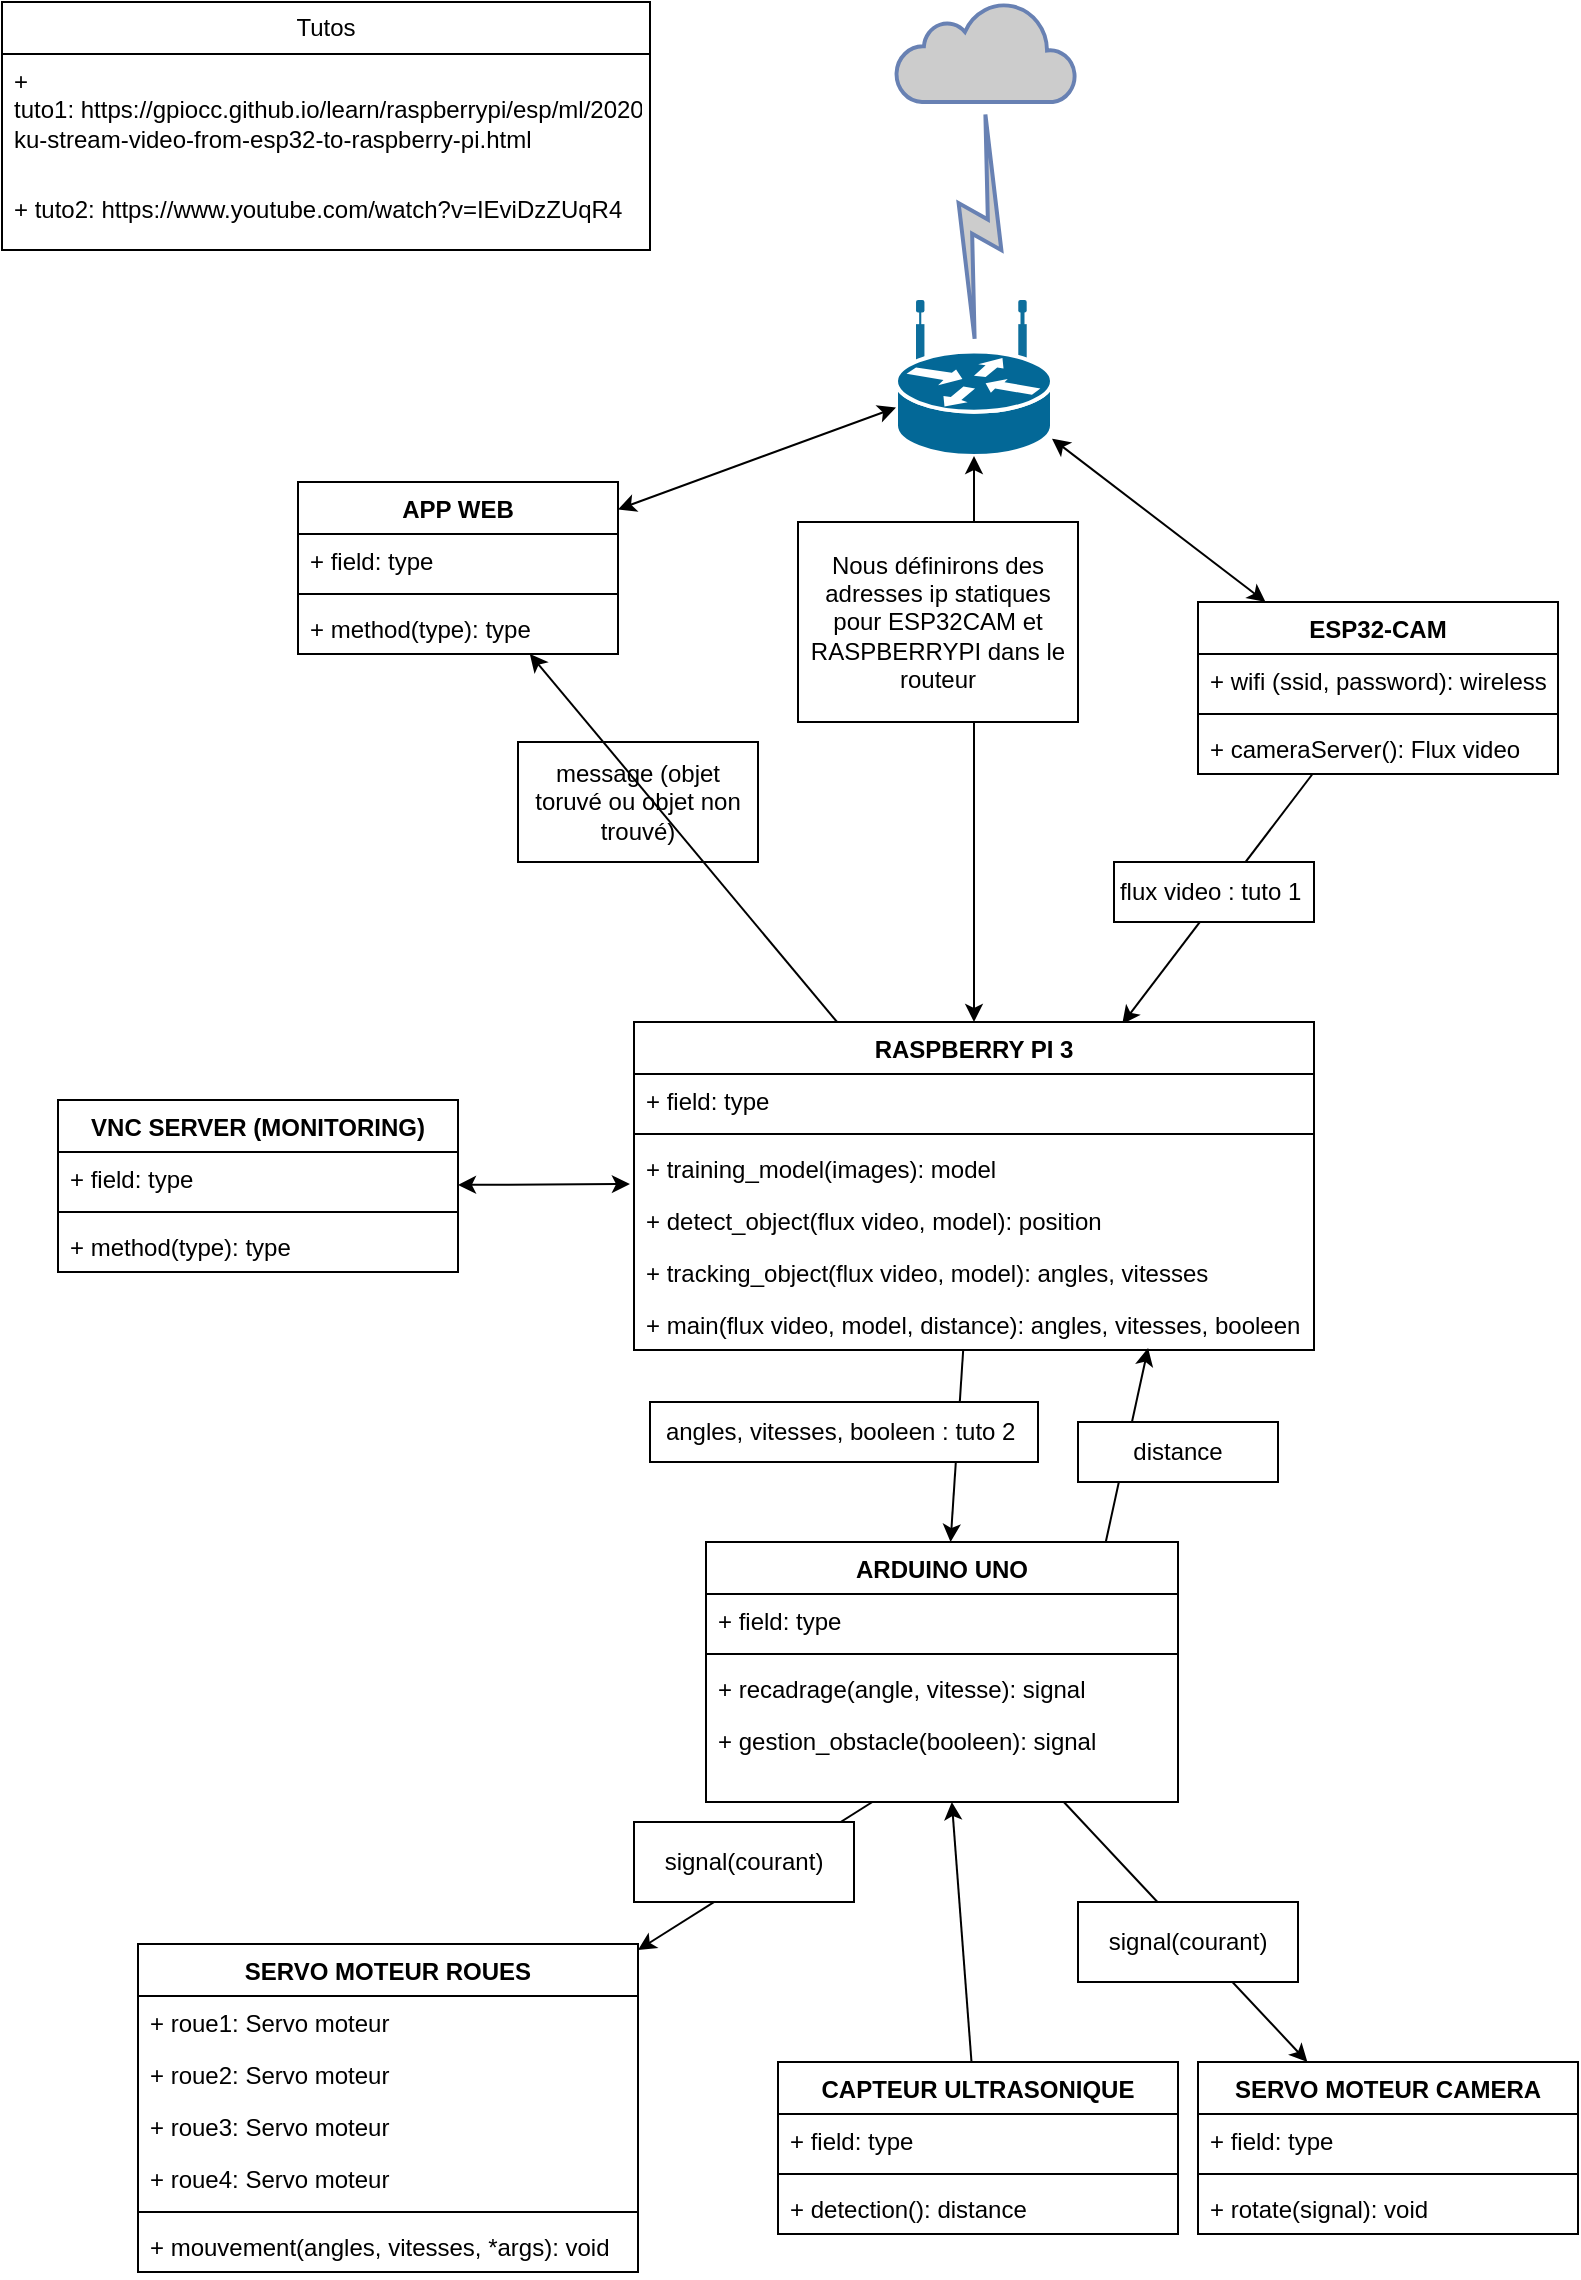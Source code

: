 <mxfile version="24.8.6">
  <diagram name="Page-1" id="rz8NLe0220L3IlLG8fcn">
    <mxGraphModel dx="1364" dy="759" grid="1" gridSize="10" guides="1" tooltips="1" connect="1" arrows="1" fold="1" page="1" pageScale="1" pageWidth="827" pageHeight="1169" math="0" shadow="0">
      <root>
        <mxCell id="0" />
        <mxCell id="1" parent="0" />
        <mxCell id="2tXpgTS_I3I5jOavB6g7-10" value="" style="endArrow=classic;html=1;rounded=0;entryX=0.718;entryY=0.006;entryDx=0;entryDy=0;entryPerimeter=0;" edge="1" parent="1" source="2tXpgTS_I3I5jOavB6g7-16" target="2tXpgTS_I3I5jOavB6g7-12">
          <mxGeometry width="50" height="50" relative="1" as="geometry">
            <mxPoint x="390.204" y="170" as="sourcePoint" />
            <mxPoint x="397.778" y="300" as="targetPoint" />
          </mxGeometry>
        </mxCell>
        <mxCell id="2tXpgTS_I3I5jOavB6g7-11" value="flux video : tuto 1&amp;nbsp;" style="rounded=0;whiteSpace=wrap;html=1;" vertex="1" parent="1">
          <mxGeometry x="578" y="450" width="100" height="30" as="geometry" />
        </mxCell>
        <mxCell id="2tXpgTS_I3I5jOavB6g7-12" value="RASPBERRY PI 3" style="swimlane;fontStyle=1;align=center;verticalAlign=top;childLayout=stackLayout;horizontal=1;startSize=26;horizontalStack=0;resizeParent=1;resizeParentMax=0;resizeLast=0;collapsible=1;marginBottom=0;whiteSpace=wrap;html=1;" vertex="1" parent="1">
          <mxGeometry x="338" y="530" width="340" height="164" as="geometry" />
        </mxCell>
        <mxCell id="2tXpgTS_I3I5jOavB6g7-13" value="+ field: type" style="text;strokeColor=none;fillColor=none;align=left;verticalAlign=top;spacingLeft=4;spacingRight=4;overflow=hidden;rotatable=0;points=[[0,0.5],[1,0.5]];portConstraint=eastwest;whiteSpace=wrap;html=1;" vertex="1" parent="2tXpgTS_I3I5jOavB6g7-12">
          <mxGeometry y="26" width="340" height="26" as="geometry" />
        </mxCell>
        <mxCell id="2tXpgTS_I3I5jOavB6g7-14" value="" style="line;strokeWidth=1;fillColor=none;align=left;verticalAlign=middle;spacingTop=-1;spacingLeft=3;spacingRight=3;rotatable=0;labelPosition=right;points=[];portConstraint=eastwest;strokeColor=inherit;" vertex="1" parent="2tXpgTS_I3I5jOavB6g7-12">
          <mxGeometry y="52" width="340" height="8" as="geometry" />
        </mxCell>
        <mxCell id="2tXpgTS_I3I5jOavB6g7-15" value="+ training_model(images): model" style="text;strokeColor=none;fillColor=none;align=left;verticalAlign=top;spacingLeft=4;spacingRight=4;overflow=hidden;rotatable=0;points=[[0,0.5],[1,0.5]];portConstraint=eastwest;whiteSpace=wrap;html=1;" vertex="1" parent="2tXpgTS_I3I5jOavB6g7-12">
          <mxGeometry y="60" width="340" height="26" as="geometry" />
        </mxCell>
        <mxCell id="2tXpgTS_I3I5jOavB6g7-30" value="+ detect_object(flux video, model): position" style="text;strokeColor=none;fillColor=none;align=left;verticalAlign=top;spacingLeft=4;spacingRight=4;overflow=hidden;rotatable=0;points=[[0,0.5],[1,0.5]];portConstraint=eastwest;whiteSpace=wrap;html=1;" vertex="1" parent="2tXpgTS_I3I5jOavB6g7-12">
          <mxGeometry y="86" width="340" height="26" as="geometry" />
        </mxCell>
        <mxCell id="2tXpgTS_I3I5jOavB6g7-31" value="+ tracking_object(flux video, model): angles, vitesses" style="text;strokeColor=none;fillColor=none;align=left;verticalAlign=top;spacingLeft=4;spacingRight=4;overflow=hidden;rotatable=0;points=[[0,0.5],[1,0.5]];portConstraint=eastwest;whiteSpace=wrap;html=1;" vertex="1" parent="2tXpgTS_I3I5jOavB6g7-12">
          <mxGeometry y="112" width="340" height="26" as="geometry" />
        </mxCell>
        <mxCell id="2tXpgTS_I3I5jOavB6g7-32" value="+ main(flux video, model, distance): angles, vitesses, booleen" style="text;strokeColor=none;fillColor=none;align=left;verticalAlign=top;spacingLeft=4;spacingRight=4;overflow=hidden;rotatable=0;points=[[0,0.5],[1,0.5]];portConstraint=eastwest;whiteSpace=wrap;html=1;" vertex="1" parent="2tXpgTS_I3I5jOavB6g7-12">
          <mxGeometry y="138" width="340" height="26" as="geometry" />
        </mxCell>
        <mxCell id="2tXpgTS_I3I5jOavB6g7-16" value="ESP32-CAM" style="swimlane;fontStyle=1;align=center;verticalAlign=top;childLayout=stackLayout;horizontal=1;startSize=26;horizontalStack=0;resizeParent=1;resizeParentMax=0;resizeLast=0;collapsible=1;marginBottom=0;whiteSpace=wrap;html=1;" vertex="1" parent="1">
          <mxGeometry x="620" y="320" width="180" height="86" as="geometry" />
        </mxCell>
        <mxCell id="2tXpgTS_I3I5jOavB6g7-17" value="+ wifi (ssid, password): wireless" style="text;strokeColor=none;fillColor=none;align=left;verticalAlign=top;spacingLeft=4;spacingRight=4;overflow=hidden;rotatable=0;points=[[0,0.5],[1,0.5]];portConstraint=eastwest;whiteSpace=wrap;html=1;" vertex="1" parent="2tXpgTS_I3I5jOavB6g7-16">
          <mxGeometry y="26" width="180" height="26" as="geometry" />
        </mxCell>
        <mxCell id="2tXpgTS_I3I5jOavB6g7-18" value="" style="line;strokeWidth=1;fillColor=none;align=left;verticalAlign=middle;spacingTop=-1;spacingLeft=3;spacingRight=3;rotatable=0;labelPosition=right;points=[];portConstraint=eastwest;strokeColor=inherit;" vertex="1" parent="2tXpgTS_I3I5jOavB6g7-16">
          <mxGeometry y="52" width="180" height="8" as="geometry" />
        </mxCell>
        <mxCell id="2tXpgTS_I3I5jOavB6g7-19" value="+ cameraServer(): Flux video" style="text;strokeColor=none;fillColor=none;align=left;verticalAlign=top;spacingLeft=4;spacingRight=4;overflow=hidden;rotatable=0;points=[[0,0.5],[1,0.5]];portConstraint=eastwest;whiteSpace=wrap;html=1;" vertex="1" parent="2tXpgTS_I3I5jOavB6g7-16">
          <mxGeometry y="60" width="180" height="26" as="geometry" />
        </mxCell>
        <mxCell id="2tXpgTS_I3I5jOavB6g7-20" value="APP WEB" style="swimlane;fontStyle=1;align=center;verticalAlign=top;childLayout=stackLayout;horizontal=1;startSize=26;horizontalStack=0;resizeParent=1;resizeParentMax=0;resizeLast=0;collapsible=1;marginBottom=0;whiteSpace=wrap;html=1;" vertex="1" parent="1">
          <mxGeometry x="170" y="260" width="160" height="86" as="geometry" />
        </mxCell>
        <mxCell id="2tXpgTS_I3I5jOavB6g7-21" value="+ field: type" style="text;strokeColor=none;fillColor=none;align=left;verticalAlign=top;spacingLeft=4;spacingRight=4;overflow=hidden;rotatable=0;points=[[0,0.5],[1,0.5]];portConstraint=eastwest;whiteSpace=wrap;html=1;" vertex="1" parent="2tXpgTS_I3I5jOavB6g7-20">
          <mxGeometry y="26" width="160" height="26" as="geometry" />
        </mxCell>
        <mxCell id="2tXpgTS_I3I5jOavB6g7-22" value="" style="line;strokeWidth=1;fillColor=none;align=left;verticalAlign=middle;spacingTop=-1;spacingLeft=3;spacingRight=3;rotatable=0;labelPosition=right;points=[];portConstraint=eastwest;strokeColor=inherit;" vertex="1" parent="2tXpgTS_I3I5jOavB6g7-20">
          <mxGeometry y="52" width="160" height="8" as="geometry" />
        </mxCell>
        <mxCell id="2tXpgTS_I3I5jOavB6g7-23" value="+ method(type): type" style="text;strokeColor=none;fillColor=none;align=left;verticalAlign=top;spacingLeft=4;spacingRight=4;overflow=hidden;rotatable=0;points=[[0,0.5],[1,0.5]];portConstraint=eastwest;whiteSpace=wrap;html=1;" vertex="1" parent="2tXpgTS_I3I5jOavB6g7-20">
          <mxGeometry y="60" width="160" height="26" as="geometry" />
        </mxCell>
        <mxCell id="2tXpgTS_I3I5jOavB6g7-24" value="" style="shape=mxgraph.cisco.routers.wireless_router;sketch=0;html=1;pointerEvents=1;dashed=0;fillColor=#036897;strokeColor=#ffffff;strokeWidth=2;verticalLabelPosition=bottom;verticalAlign=top;align=center;outlineConnect=0;" vertex="1" parent="1">
          <mxGeometry x="469" y="170" width="78" height="77" as="geometry" />
        </mxCell>
        <mxCell id="2tXpgTS_I3I5jOavB6g7-26" value="" style="endArrow=classic;startArrow=classic;html=1;rounded=0;" edge="1" parent="1" source="2tXpgTS_I3I5jOavB6g7-20" target="2tXpgTS_I3I5jOavB6g7-24">
          <mxGeometry width="50" height="50" relative="1" as="geometry">
            <mxPoint x="390" y="420" as="sourcePoint" />
            <mxPoint x="440" y="370" as="targetPoint" />
          </mxGeometry>
        </mxCell>
        <mxCell id="2tXpgTS_I3I5jOavB6g7-27" value="" style="endArrow=classic;startArrow=classic;html=1;rounded=0;" edge="1" parent="1" source="2tXpgTS_I3I5jOavB6g7-12" target="2tXpgTS_I3I5jOavB6g7-24">
          <mxGeometry width="50" height="50" relative="1" as="geometry">
            <mxPoint x="390" y="420" as="sourcePoint" />
            <mxPoint x="420" y="320" as="targetPoint" />
          </mxGeometry>
        </mxCell>
        <mxCell id="2tXpgTS_I3I5jOavB6g7-28" value="" style="endArrow=classic;startArrow=classic;html=1;rounded=0;" edge="1" parent="1" source="2tXpgTS_I3I5jOavB6g7-16" target="2tXpgTS_I3I5jOavB6g7-24">
          <mxGeometry width="50" height="50" relative="1" as="geometry">
            <mxPoint x="390" y="420" as="sourcePoint" />
            <mxPoint x="440" y="370" as="targetPoint" />
          </mxGeometry>
        </mxCell>
        <mxCell id="2tXpgTS_I3I5jOavB6g7-29" value="Nous définirons des adresses ip statiques pour ESP32CAM et RASPBERRYPI dans le routeur" style="rounded=0;whiteSpace=wrap;html=1;" vertex="1" parent="1">
          <mxGeometry x="420" y="280" width="140" height="100" as="geometry" />
        </mxCell>
        <mxCell id="2tXpgTS_I3I5jOavB6g7-33" value="" style="html=1;outlineConnect=0;fillColor=#CCCCCC;strokeColor=#6881B3;gradientColor=none;gradientDirection=north;strokeWidth=2;shape=mxgraph.networks.cloud;fontColor=#ffffff;" vertex="1" parent="1">
          <mxGeometry x="469" y="20" width="90" height="50" as="geometry" />
        </mxCell>
        <mxCell id="2tXpgTS_I3I5jOavB6g7-35" value="" style="html=1;outlineConnect=0;fillColor=#CCCCCC;strokeColor=#6881B3;gradientColor=none;gradientDirection=north;strokeWidth=2;shape=mxgraph.networks.comm_link_edge;html=1;rounded=0;entryX=0.5;entryY=1;entryDx=0;entryDy=0;entryPerimeter=0;exitX=0.5;exitY=0.32;exitDx=0;exitDy=0;exitPerimeter=0;" edge="1" parent="1" source="2tXpgTS_I3I5jOavB6g7-24" target="2tXpgTS_I3I5jOavB6g7-33">
          <mxGeometry width="100" height="100" relative="1" as="geometry">
            <mxPoint x="268" y="190" as="sourcePoint" />
            <mxPoint x="368" y="90" as="targetPoint" />
          </mxGeometry>
        </mxCell>
        <mxCell id="2tXpgTS_I3I5jOavB6g7-40" value="ARDUINO UNO" style="swimlane;fontStyle=1;align=center;verticalAlign=top;childLayout=stackLayout;horizontal=1;startSize=26;horizontalStack=0;resizeParent=1;resizeParentMax=0;resizeLast=0;collapsible=1;marginBottom=0;whiteSpace=wrap;html=1;" vertex="1" parent="1">
          <mxGeometry x="374" y="790" width="236" height="130" as="geometry" />
        </mxCell>
        <mxCell id="2tXpgTS_I3I5jOavB6g7-41" value="+ field: type" style="text;strokeColor=none;fillColor=none;align=left;verticalAlign=top;spacingLeft=4;spacingRight=4;overflow=hidden;rotatable=0;points=[[0,0.5],[1,0.5]];portConstraint=eastwest;whiteSpace=wrap;html=1;" vertex="1" parent="2tXpgTS_I3I5jOavB6g7-40">
          <mxGeometry y="26" width="236" height="26" as="geometry" />
        </mxCell>
        <mxCell id="2tXpgTS_I3I5jOavB6g7-42" value="" style="line;strokeWidth=1;fillColor=none;align=left;verticalAlign=middle;spacingTop=-1;spacingLeft=3;spacingRight=3;rotatable=0;labelPosition=right;points=[];portConstraint=eastwest;strokeColor=inherit;" vertex="1" parent="2tXpgTS_I3I5jOavB6g7-40">
          <mxGeometry y="52" width="236" height="8" as="geometry" />
        </mxCell>
        <mxCell id="2tXpgTS_I3I5jOavB6g7-43" value="+ recadrage(angle, vitesse): signal" style="text;strokeColor=none;fillColor=none;align=left;verticalAlign=top;spacingLeft=4;spacingRight=4;overflow=hidden;rotatable=0;points=[[0,0.5],[1,0.5]];portConstraint=eastwest;whiteSpace=wrap;html=1;" vertex="1" parent="2tXpgTS_I3I5jOavB6g7-40">
          <mxGeometry y="60" width="236" height="26" as="geometry" />
        </mxCell>
        <mxCell id="2tXpgTS_I3I5jOavB6g7-66" value="+ gestion_obstacle(booleen): signal" style="text;strokeColor=none;fillColor=none;align=left;verticalAlign=top;spacingLeft=4;spacingRight=4;overflow=hidden;rotatable=0;points=[[0,0.5],[1,0.5]];portConstraint=eastwest;whiteSpace=wrap;html=1;" vertex="1" parent="2tXpgTS_I3I5jOavB6g7-40">
          <mxGeometry y="86" width="236" height="44" as="geometry" />
        </mxCell>
        <mxCell id="2tXpgTS_I3I5jOavB6g7-44" value="SERVO MOTEUR CAMERA" style="swimlane;fontStyle=1;align=center;verticalAlign=top;childLayout=stackLayout;horizontal=1;startSize=26;horizontalStack=0;resizeParent=1;resizeParentMax=0;resizeLast=0;collapsible=1;marginBottom=0;whiteSpace=wrap;html=1;" vertex="1" parent="1">
          <mxGeometry x="620" y="1050" width="190" height="86" as="geometry" />
        </mxCell>
        <mxCell id="2tXpgTS_I3I5jOavB6g7-45" value="+ field: type" style="text;strokeColor=none;fillColor=none;align=left;verticalAlign=top;spacingLeft=4;spacingRight=4;overflow=hidden;rotatable=0;points=[[0,0.5],[1,0.5]];portConstraint=eastwest;whiteSpace=wrap;html=1;" vertex="1" parent="2tXpgTS_I3I5jOavB6g7-44">
          <mxGeometry y="26" width="190" height="26" as="geometry" />
        </mxCell>
        <mxCell id="2tXpgTS_I3I5jOavB6g7-46" value="" style="line;strokeWidth=1;fillColor=none;align=left;verticalAlign=middle;spacingTop=-1;spacingLeft=3;spacingRight=3;rotatable=0;labelPosition=right;points=[];portConstraint=eastwest;strokeColor=inherit;" vertex="1" parent="2tXpgTS_I3I5jOavB6g7-44">
          <mxGeometry y="52" width="190" height="8" as="geometry" />
        </mxCell>
        <mxCell id="2tXpgTS_I3I5jOavB6g7-47" value="+ rotate(signal): void" style="text;strokeColor=none;fillColor=none;align=left;verticalAlign=top;spacingLeft=4;spacingRight=4;overflow=hidden;rotatable=0;points=[[0,0.5],[1,0.5]];portConstraint=eastwest;whiteSpace=wrap;html=1;" vertex="1" parent="2tXpgTS_I3I5jOavB6g7-44">
          <mxGeometry y="60" width="190" height="26" as="geometry" />
        </mxCell>
        <mxCell id="2tXpgTS_I3I5jOavB6g7-48" value="SERVO MOTEUR ROUES" style="swimlane;fontStyle=1;align=center;verticalAlign=top;childLayout=stackLayout;horizontal=1;startSize=26;horizontalStack=0;resizeParent=1;resizeParentMax=0;resizeLast=0;collapsible=1;marginBottom=0;whiteSpace=wrap;html=1;" vertex="1" parent="1">
          <mxGeometry x="90" y="991" width="250" height="164" as="geometry" />
        </mxCell>
        <mxCell id="2tXpgTS_I3I5jOavB6g7-49" value="+ roue1: Servo moteur" style="text;strokeColor=none;fillColor=none;align=left;verticalAlign=top;spacingLeft=4;spacingRight=4;overflow=hidden;rotatable=0;points=[[0,0.5],[1,0.5]];portConstraint=eastwest;whiteSpace=wrap;html=1;" vertex="1" parent="2tXpgTS_I3I5jOavB6g7-48">
          <mxGeometry y="26" width="250" height="26" as="geometry" />
        </mxCell>
        <mxCell id="2tXpgTS_I3I5jOavB6g7-53" value="+ roue2: Servo moteur" style="text;strokeColor=none;fillColor=none;align=left;verticalAlign=top;spacingLeft=4;spacingRight=4;overflow=hidden;rotatable=0;points=[[0,0.5],[1,0.5]];portConstraint=eastwest;whiteSpace=wrap;html=1;" vertex="1" parent="2tXpgTS_I3I5jOavB6g7-48">
          <mxGeometry y="52" width="250" height="26" as="geometry" />
        </mxCell>
        <mxCell id="2tXpgTS_I3I5jOavB6g7-54" value="+ roue3: Servo moteur" style="text;strokeColor=none;fillColor=none;align=left;verticalAlign=top;spacingLeft=4;spacingRight=4;overflow=hidden;rotatable=0;points=[[0,0.5],[1,0.5]];portConstraint=eastwest;whiteSpace=wrap;html=1;" vertex="1" parent="2tXpgTS_I3I5jOavB6g7-48">
          <mxGeometry y="78" width="250" height="26" as="geometry" />
        </mxCell>
        <mxCell id="2tXpgTS_I3I5jOavB6g7-52" value="+ roue4: Servo moteur" style="text;strokeColor=none;fillColor=none;align=left;verticalAlign=top;spacingLeft=4;spacingRight=4;overflow=hidden;rotatable=0;points=[[0,0.5],[1,0.5]];portConstraint=eastwest;whiteSpace=wrap;html=1;" vertex="1" parent="2tXpgTS_I3I5jOavB6g7-48">
          <mxGeometry y="104" width="250" height="26" as="geometry" />
        </mxCell>
        <mxCell id="2tXpgTS_I3I5jOavB6g7-50" value="" style="line;strokeWidth=1;fillColor=none;align=left;verticalAlign=middle;spacingTop=-1;spacingLeft=3;spacingRight=3;rotatable=0;labelPosition=right;points=[];portConstraint=eastwest;strokeColor=inherit;" vertex="1" parent="2tXpgTS_I3I5jOavB6g7-48">
          <mxGeometry y="130" width="250" height="8" as="geometry" />
        </mxCell>
        <mxCell id="2tXpgTS_I3I5jOavB6g7-51" value="+ mouvement(angles, vitesses, *args): void" style="text;strokeColor=none;fillColor=none;align=left;verticalAlign=top;spacingLeft=4;spacingRight=4;overflow=hidden;rotatable=0;points=[[0,0.5],[1,0.5]];portConstraint=eastwest;whiteSpace=wrap;html=1;" vertex="1" parent="2tXpgTS_I3I5jOavB6g7-48">
          <mxGeometry y="138" width="250" height="26" as="geometry" />
        </mxCell>
        <mxCell id="2tXpgTS_I3I5jOavB6g7-55" value="" style="endArrow=classic;html=1;rounded=0;" edge="1" parent="1" source="2tXpgTS_I3I5jOavB6g7-12" target="2tXpgTS_I3I5jOavB6g7-40">
          <mxGeometry width="50" height="50" relative="1" as="geometry">
            <mxPoint x="420" y="430" as="sourcePoint" />
            <mxPoint x="470" y="380" as="targetPoint" />
          </mxGeometry>
        </mxCell>
        <mxCell id="2tXpgTS_I3I5jOavB6g7-56" value="angles, vitesses, booleen : tuto 2&amp;nbsp;" style="rounded=0;whiteSpace=wrap;html=1;" vertex="1" parent="1">
          <mxGeometry x="346" y="720" width="194" height="30" as="geometry" />
        </mxCell>
        <mxCell id="2tXpgTS_I3I5jOavB6g7-57" value="" style="endArrow=classic;html=1;rounded=0;" edge="1" parent="1" source="2tXpgTS_I3I5jOavB6g7-40" target="2tXpgTS_I3I5jOavB6g7-44">
          <mxGeometry width="50" height="50" relative="1" as="geometry">
            <mxPoint x="420" y="430" as="sourcePoint" />
            <mxPoint x="470" y="380" as="targetPoint" />
          </mxGeometry>
        </mxCell>
        <mxCell id="2tXpgTS_I3I5jOavB6g7-58" value="" style="endArrow=classic;html=1;rounded=0;" edge="1" parent="1" source="2tXpgTS_I3I5jOavB6g7-66" target="2tXpgTS_I3I5jOavB6g7-48">
          <mxGeometry width="50" height="50" relative="1" as="geometry">
            <mxPoint x="420" y="430" as="sourcePoint" />
            <mxPoint x="470" y="380" as="targetPoint" />
          </mxGeometry>
        </mxCell>
        <mxCell id="2tXpgTS_I3I5jOavB6g7-59" value="CAPTEUR ULTRASONIQUE" style="swimlane;fontStyle=1;align=center;verticalAlign=top;childLayout=stackLayout;horizontal=1;startSize=26;horizontalStack=0;resizeParent=1;resizeParentMax=0;resizeLast=0;collapsible=1;marginBottom=0;whiteSpace=wrap;html=1;" vertex="1" parent="1">
          <mxGeometry x="410" y="1050" width="200" height="86" as="geometry" />
        </mxCell>
        <mxCell id="2tXpgTS_I3I5jOavB6g7-60" value="+ field: type" style="text;strokeColor=none;fillColor=none;align=left;verticalAlign=top;spacingLeft=4;spacingRight=4;overflow=hidden;rotatable=0;points=[[0,0.5],[1,0.5]];portConstraint=eastwest;whiteSpace=wrap;html=1;" vertex="1" parent="2tXpgTS_I3I5jOavB6g7-59">
          <mxGeometry y="26" width="200" height="26" as="geometry" />
        </mxCell>
        <mxCell id="2tXpgTS_I3I5jOavB6g7-61" value="" style="line;strokeWidth=1;fillColor=none;align=left;verticalAlign=middle;spacingTop=-1;spacingLeft=3;spacingRight=3;rotatable=0;labelPosition=right;points=[];portConstraint=eastwest;strokeColor=inherit;" vertex="1" parent="2tXpgTS_I3I5jOavB6g7-59">
          <mxGeometry y="52" width="200" height="8" as="geometry" />
        </mxCell>
        <mxCell id="2tXpgTS_I3I5jOavB6g7-62" value="+ detection(): distance" style="text;strokeColor=none;fillColor=none;align=left;verticalAlign=top;spacingLeft=4;spacingRight=4;overflow=hidden;rotatable=0;points=[[0,0.5],[1,0.5]];portConstraint=eastwest;whiteSpace=wrap;html=1;" vertex="1" parent="2tXpgTS_I3I5jOavB6g7-59">
          <mxGeometry y="60" width="200" height="26" as="geometry" />
        </mxCell>
        <mxCell id="2tXpgTS_I3I5jOavB6g7-64" value="" style="endArrow=classic;html=1;rounded=0;" edge="1" parent="1" source="2tXpgTS_I3I5jOavB6g7-59" target="2tXpgTS_I3I5jOavB6g7-40">
          <mxGeometry width="50" height="50" relative="1" as="geometry">
            <mxPoint x="420" y="770" as="sourcePoint" />
            <mxPoint x="470" y="720" as="targetPoint" />
          </mxGeometry>
        </mxCell>
        <mxCell id="2tXpgTS_I3I5jOavB6g7-76" value="signal(courant)" style="rounded=0;whiteSpace=wrap;html=1;" vertex="1" parent="1">
          <mxGeometry x="338" y="930" width="110" height="40" as="geometry" />
        </mxCell>
        <mxCell id="2tXpgTS_I3I5jOavB6g7-77" value="signal(courant)" style="rounded=0;whiteSpace=wrap;html=1;" vertex="1" parent="1">
          <mxGeometry x="560" y="970" width="110" height="40" as="geometry" />
        </mxCell>
        <mxCell id="2tXpgTS_I3I5jOavB6g7-81" value="" style="endArrow=classic;html=1;rounded=0;entryX=0.756;entryY=0.962;entryDx=0;entryDy=0;entryPerimeter=0;exitX=0.847;exitY=0;exitDx=0;exitDy=0;exitPerimeter=0;" edge="1" parent="1" source="2tXpgTS_I3I5jOavB6g7-40" target="2tXpgTS_I3I5jOavB6g7-32">
          <mxGeometry width="50" height="50" relative="1" as="geometry">
            <mxPoint x="500" y="730" as="sourcePoint" />
            <mxPoint x="550" y="680" as="targetPoint" />
          </mxGeometry>
        </mxCell>
        <mxCell id="2tXpgTS_I3I5jOavB6g7-82" value="distance" style="rounded=0;whiteSpace=wrap;html=1;" vertex="1" parent="1">
          <mxGeometry x="560" y="730" width="100" height="30" as="geometry" />
        </mxCell>
        <mxCell id="2tXpgTS_I3I5jOavB6g7-84" value="VNC SERVER (MONITORING)" style="swimlane;fontStyle=1;align=center;verticalAlign=top;childLayout=stackLayout;horizontal=1;startSize=26;horizontalStack=0;resizeParent=1;resizeParentMax=0;resizeLast=0;collapsible=1;marginBottom=0;whiteSpace=wrap;html=1;" vertex="1" parent="1">
          <mxGeometry x="50" y="569" width="200" height="86" as="geometry" />
        </mxCell>
        <mxCell id="2tXpgTS_I3I5jOavB6g7-85" value="+ field: type" style="text;strokeColor=none;fillColor=none;align=left;verticalAlign=top;spacingLeft=4;spacingRight=4;overflow=hidden;rotatable=0;points=[[0,0.5],[1,0.5]];portConstraint=eastwest;whiteSpace=wrap;html=1;" vertex="1" parent="2tXpgTS_I3I5jOavB6g7-84">
          <mxGeometry y="26" width="200" height="26" as="geometry" />
        </mxCell>
        <mxCell id="2tXpgTS_I3I5jOavB6g7-86" value="" style="line;strokeWidth=1;fillColor=none;align=left;verticalAlign=middle;spacingTop=-1;spacingLeft=3;spacingRight=3;rotatable=0;labelPosition=right;points=[];portConstraint=eastwest;strokeColor=inherit;" vertex="1" parent="2tXpgTS_I3I5jOavB6g7-84">
          <mxGeometry y="52" width="200" height="8" as="geometry" />
        </mxCell>
        <mxCell id="2tXpgTS_I3I5jOavB6g7-87" value="+ method(type): type" style="text;strokeColor=none;fillColor=none;align=left;verticalAlign=top;spacingLeft=4;spacingRight=4;overflow=hidden;rotatable=0;points=[[0,0.5],[1,0.5]];portConstraint=eastwest;whiteSpace=wrap;html=1;" vertex="1" parent="2tXpgTS_I3I5jOavB6g7-84">
          <mxGeometry y="60" width="200" height="26" as="geometry" />
        </mxCell>
        <mxCell id="2tXpgTS_I3I5jOavB6g7-88" value="" style="endArrow=classic;startArrow=classic;html=1;rounded=0;entryX=-0.006;entryY=0.808;entryDx=0;entryDy=0;entryPerimeter=0;" edge="1" parent="1" source="2tXpgTS_I3I5jOavB6g7-84" target="2tXpgTS_I3I5jOavB6g7-15">
          <mxGeometry width="50" height="50" relative="1" as="geometry">
            <mxPoint x="340" y="430" as="sourcePoint" />
            <mxPoint x="390" y="380" as="targetPoint" />
          </mxGeometry>
        </mxCell>
        <mxCell id="2tXpgTS_I3I5jOavB6g7-93" value="Tutos" style="swimlane;fontStyle=0;childLayout=stackLayout;horizontal=1;startSize=26;fillColor=none;horizontalStack=0;resizeParent=1;resizeParentMax=0;resizeLast=0;collapsible=1;marginBottom=0;whiteSpace=wrap;html=1;" vertex="1" parent="1">
          <mxGeometry x="22" y="20" width="324" height="124" as="geometry" />
        </mxCell>
        <mxCell id="2tXpgTS_I3I5jOavB6g7-94" value="+ tuto1:&amp;nbsp;https://gpiocc.github.io/learn/raspberrypi/esp/ml/2020/11/08/martin-ku-stream-video-from-esp32-to-raspberry-pi.html" style="text;strokeColor=none;fillColor=none;align=left;verticalAlign=top;spacingLeft=4;spacingRight=4;overflow=hidden;rotatable=0;points=[[0,0.5],[1,0.5]];portConstraint=eastwest;whiteSpace=wrap;html=1;" vertex="1" parent="2tXpgTS_I3I5jOavB6g7-93">
          <mxGeometry y="26" width="324" height="64" as="geometry" />
        </mxCell>
        <mxCell id="2tXpgTS_I3I5jOavB6g7-97" value="+ tuto2:&amp;nbsp;https://www.youtube.com/watch?v=IEviDzZUqR4" style="text;strokeColor=none;fillColor=none;align=left;verticalAlign=top;spacingLeft=4;spacingRight=4;overflow=hidden;rotatable=0;points=[[0,0.5],[1,0.5]];portConstraint=eastwest;whiteSpace=wrap;html=1;" vertex="1" parent="2tXpgTS_I3I5jOavB6g7-93">
          <mxGeometry y="90" width="324" height="34" as="geometry" />
        </mxCell>
        <mxCell id="2tXpgTS_I3I5jOavB6g7-98" value="message (objet toruvé ou objet non trouvé)" style="rounded=0;whiteSpace=wrap;html=1;" vertex="1" parent="1">
          <mxGeometry x="280" y="390" width="120" height="60" as="geometry" />
        </mxCell>
        <mxCell id="2tXpgTS_I3I5jOavB6g7-99" value="" style="endArrow=classic;html=1;rounded=0;" edge="1" parent="1" source="2tXpgTS_I3I5jOavB6g7-12" target="2tXpgTS_I3I5jOavB6g7-20">
          <mxGeometry width="50" height="50" relative="1" as="geometry">
            <mxPoint x="400" y="390" as="sourcePoint" />
            <mxPoint x="450" y="340" as="targetPoint" />
          </mxGeometry>
        </mxCell>
      </root>
    </mxGraphModel>
  </diagram>
</mxfile>
